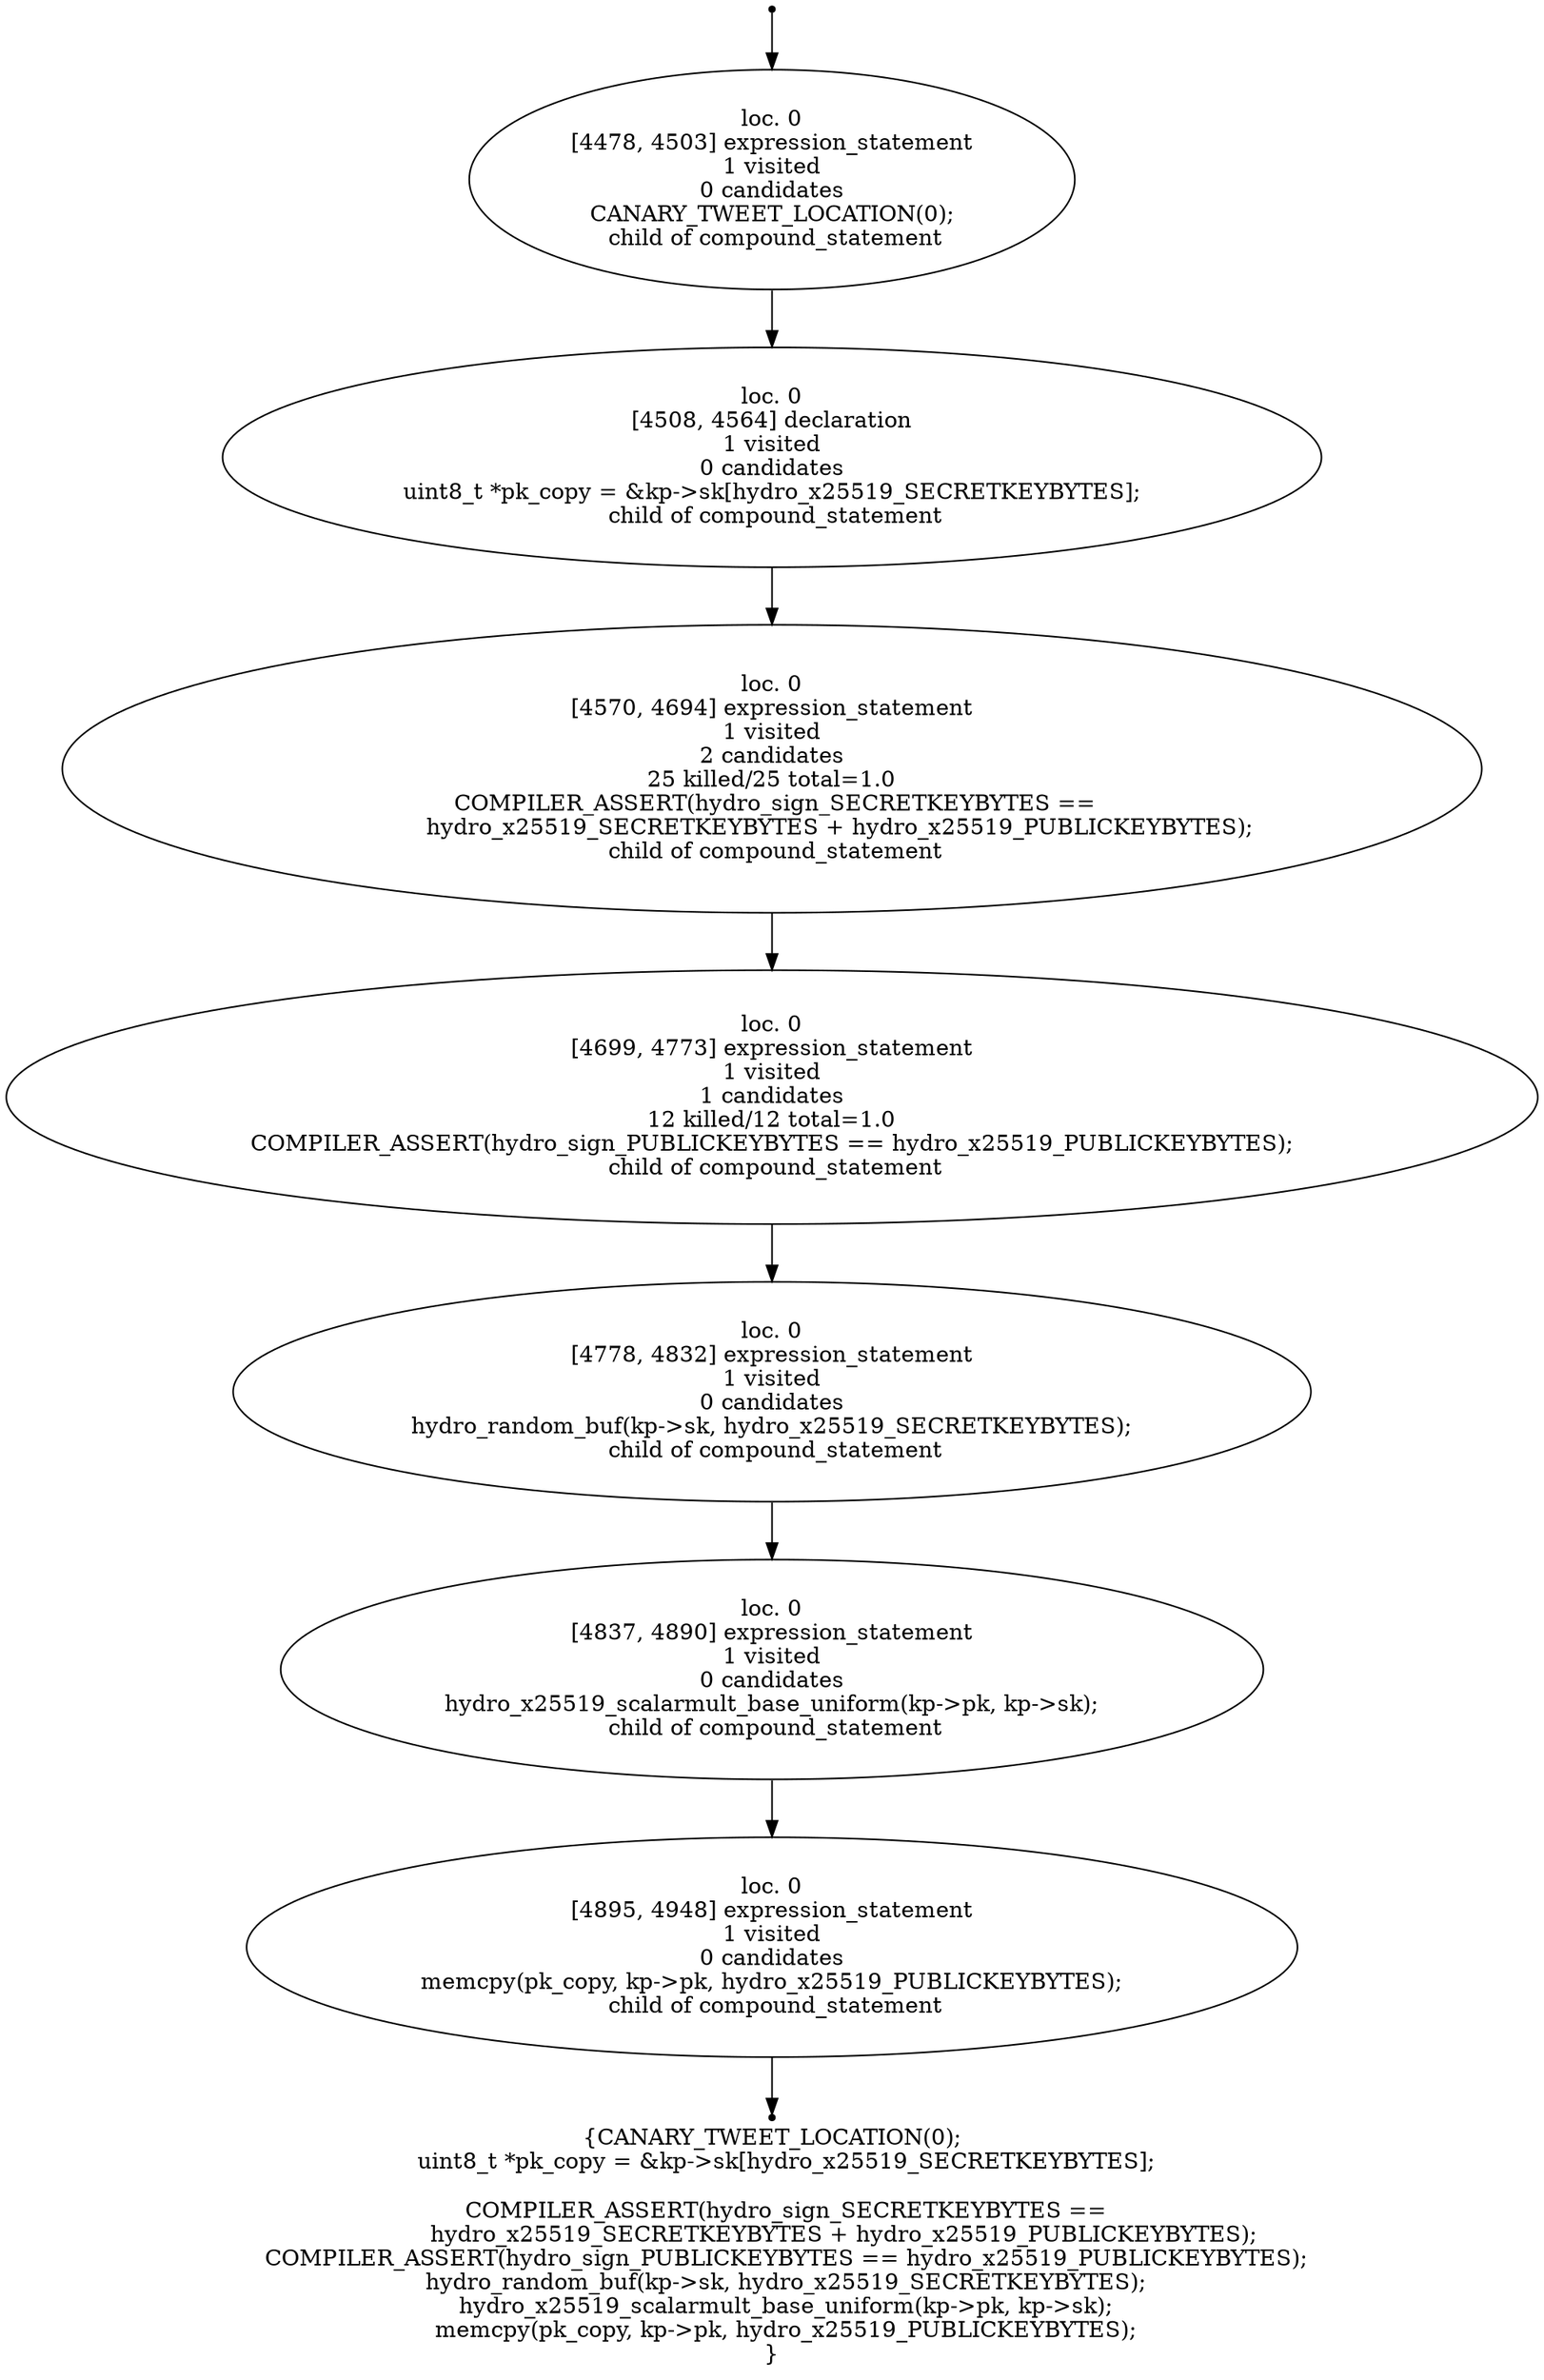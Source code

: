 digraph hydro_sign_keygen_localised_6 {
	initial [shape=point]
	initial -> "loc. 0
[4478, 4503] expression_statement
1 visited
0 candidates
 CANARY_TWEET_LOCATION(0); 
 child of compound_statement"
	final [shape=point]
	"loc. 0
[4895, 4948] expression_statement
1 visited
0 candidates
 memcpy(pk_copy, kp->pk, hydro_x25519_PUBLICKEYBYTES); 
 child of compound_statement" -> final
	"loc. 0
[4478, 4503] expression_statement
1 visited
0 candidates
 CANARY_TWEET_LOCATION(0); 
 child of compound_statement"
	"loc. 0
[4478, 4503] expression_statement
1 visited
0 candidates
 CANARY_TWEET_LOCATION(0); 
 child of compound_statement" -> "loc. 0
[4508, 4564] declaration
1 visited
0 candidates
 uint8_t *pk_copy = &kp->sk[hydro_x25519_SECRETKEYBYTES]; 
 child of compound_statement"
	"loc. 0
[4508, 4564] declaration
1 visited
0 candidates
 uint8_t *pk_copy = &kp->sk[hydro_x25519_SECRETKEYBYTES]; 
 child of compound_statement"
	"loc. 0
[4508, 4564] declaration
1 visited
0 candidates
 uint8_t *pk_copy = &kp->sk[hydro_x25519_SECRETKEYBYTES]; 
 child of compound_statement" -> "loc. 0
[4570, 4694] expression_statement
1 visited
2 candidates
25 killed/25 total=1.0
 COMPILER_ASSERT(hydro_sign_SECRETKEYBYTES ==
                    hydro_x25519_SECRETKEYBYTES + hydro_x25519_PUBLICKEYBYTES); 
 child of compound_statement"
	"loc. 0
[4570, 4694] expression_statement
1 visited
2 candidates
25 killed/25 total=1.0
 COMPILER_ASSERT(hydro_sign_SECRETKEYBYTES ==
                    hydro_x25519_SECRETKEYBYTES + hydro_x25519_PUBLICKEYBYTES); 
 child of compound_statement"
	"loc. 0
[4570, 4694] expression_statement
1 visited
2 candidates
25 killed/25 total=1.0
 COMPILER_ASSERT(hydro_sign_SECRETKEYBYTES ==
                    hydro_x25519_SECRETKEYBYTES + hydro_x25519_PUBLICKEYBYTES); 
 child of compound_statement" -> "loc. 0
[4699, 4773] expression_statement
1 visited
1 candidates
12 killed/12 total=1.0
 COMPILER_ASSERT(hydro_sign_PUBLICKEYBYTES == hydro_x25519_PUBLICKEYBYTES); 
 child of compound_statement"
	"loc. 0
[4699, 4773] expression_statement
1 visited
1 candidates
12 killed/12 total=1.0
 COMPILER_ASSERT(hydro_sign_PUBLICKEYBYTES == hydro_x25519_PUBLICKEYBYTES); 
 child of compound_statement"
	"loc. 0
[4699, 4773] expression_statement
1 visited
1 candidates
12 killed/12 total=1.0
 COMPILER_ASSERT(hydro_sign_PUBLICKEYBYTES == hydro_x25519_PUBLICKEYBYTES); 
 child of compound_statement" -> "loc. 0
[4778, 4832] expression_statement
1 visited
0 candidates
 hydro_random_buf(kp->sk, hydro_x25519_SECRETKEYBYTES); 
 child of compound_statement"
	"loc. 0
[4778, 4832] expression_statement
1 visited
0 candidates
 hydro_random_buf(kp->sk, hydro_x25519_SECRETKEYBYTES); 
 child of compound_statement"
	"loc. 0
[4778, 4832] expression_statement
1 visited
0 candidates
 hydro_random_buf(kp->sk, hydro_x25519_SECRETKEYBYTES); 
 child of compound_statement" -> "loc. 0
[4837, 4890] expression_statement
1 visited
0 candidates
 hydro_x25519_scalarmult_base_uniform(kp->pk, kp->sk); 
 child of compound_statement"
	"loc. 0
[4837, 4890] expression_statement
1 visited
0 candidates
 hydro_x25519_scalarmult_base_uniform(kp->pk, kp->sk); 
 child of compound_statement"
	"loc. 0
[4837, 4890] expression_statement
1 visited
0 candidates
 hydro_x25519_scalarmult_base_uniform(kp->pk, kp->sk); 
 child of compound_statement" -> "loc. 0
[4895, 4948] expression_statement
1 visited
0 candidates
 memcpy(pk_copy, kp->pk, hydro_x25519_PUBLICKEYBYTES); 
 child of compound_statement"
	"loc. 0
[4895, 4948] expression_statement
1 visited
0 candidates
 memcpy(pk_copy, kp->pk, hydro_x25519_PUBLICKEYBYTES); 
 child of compound_statement"
	label="{CANARY_TWEET_LOCATION(0);
    uint8_t *pk_copy = &kp->sk[hydro_x25519_SECRETKEYBYTES];

    COMPILER_ASSERT(hydro_sign_SECRETKEYBYTES ==
                    hydro_x25519_SECRETKEYBYTES + hydro_x25519_PUBLICKEYBYTES);
    COMPILER_ASSERT(hydro_sign_PUBLICKEYBYTES == hydro_x25519_PUBLICKEYBYTES);
    hydro_random_buf(kp->sk, hydro_x25519_SECRETKEYBYTES);
    hydro_x25519_scalarmult_base_uniform(kp->pk, kp->sk);
    memcpy(pk_copy, kp->pk, hydro_x25519_PUBLICKEYBYTES);
}"
}
